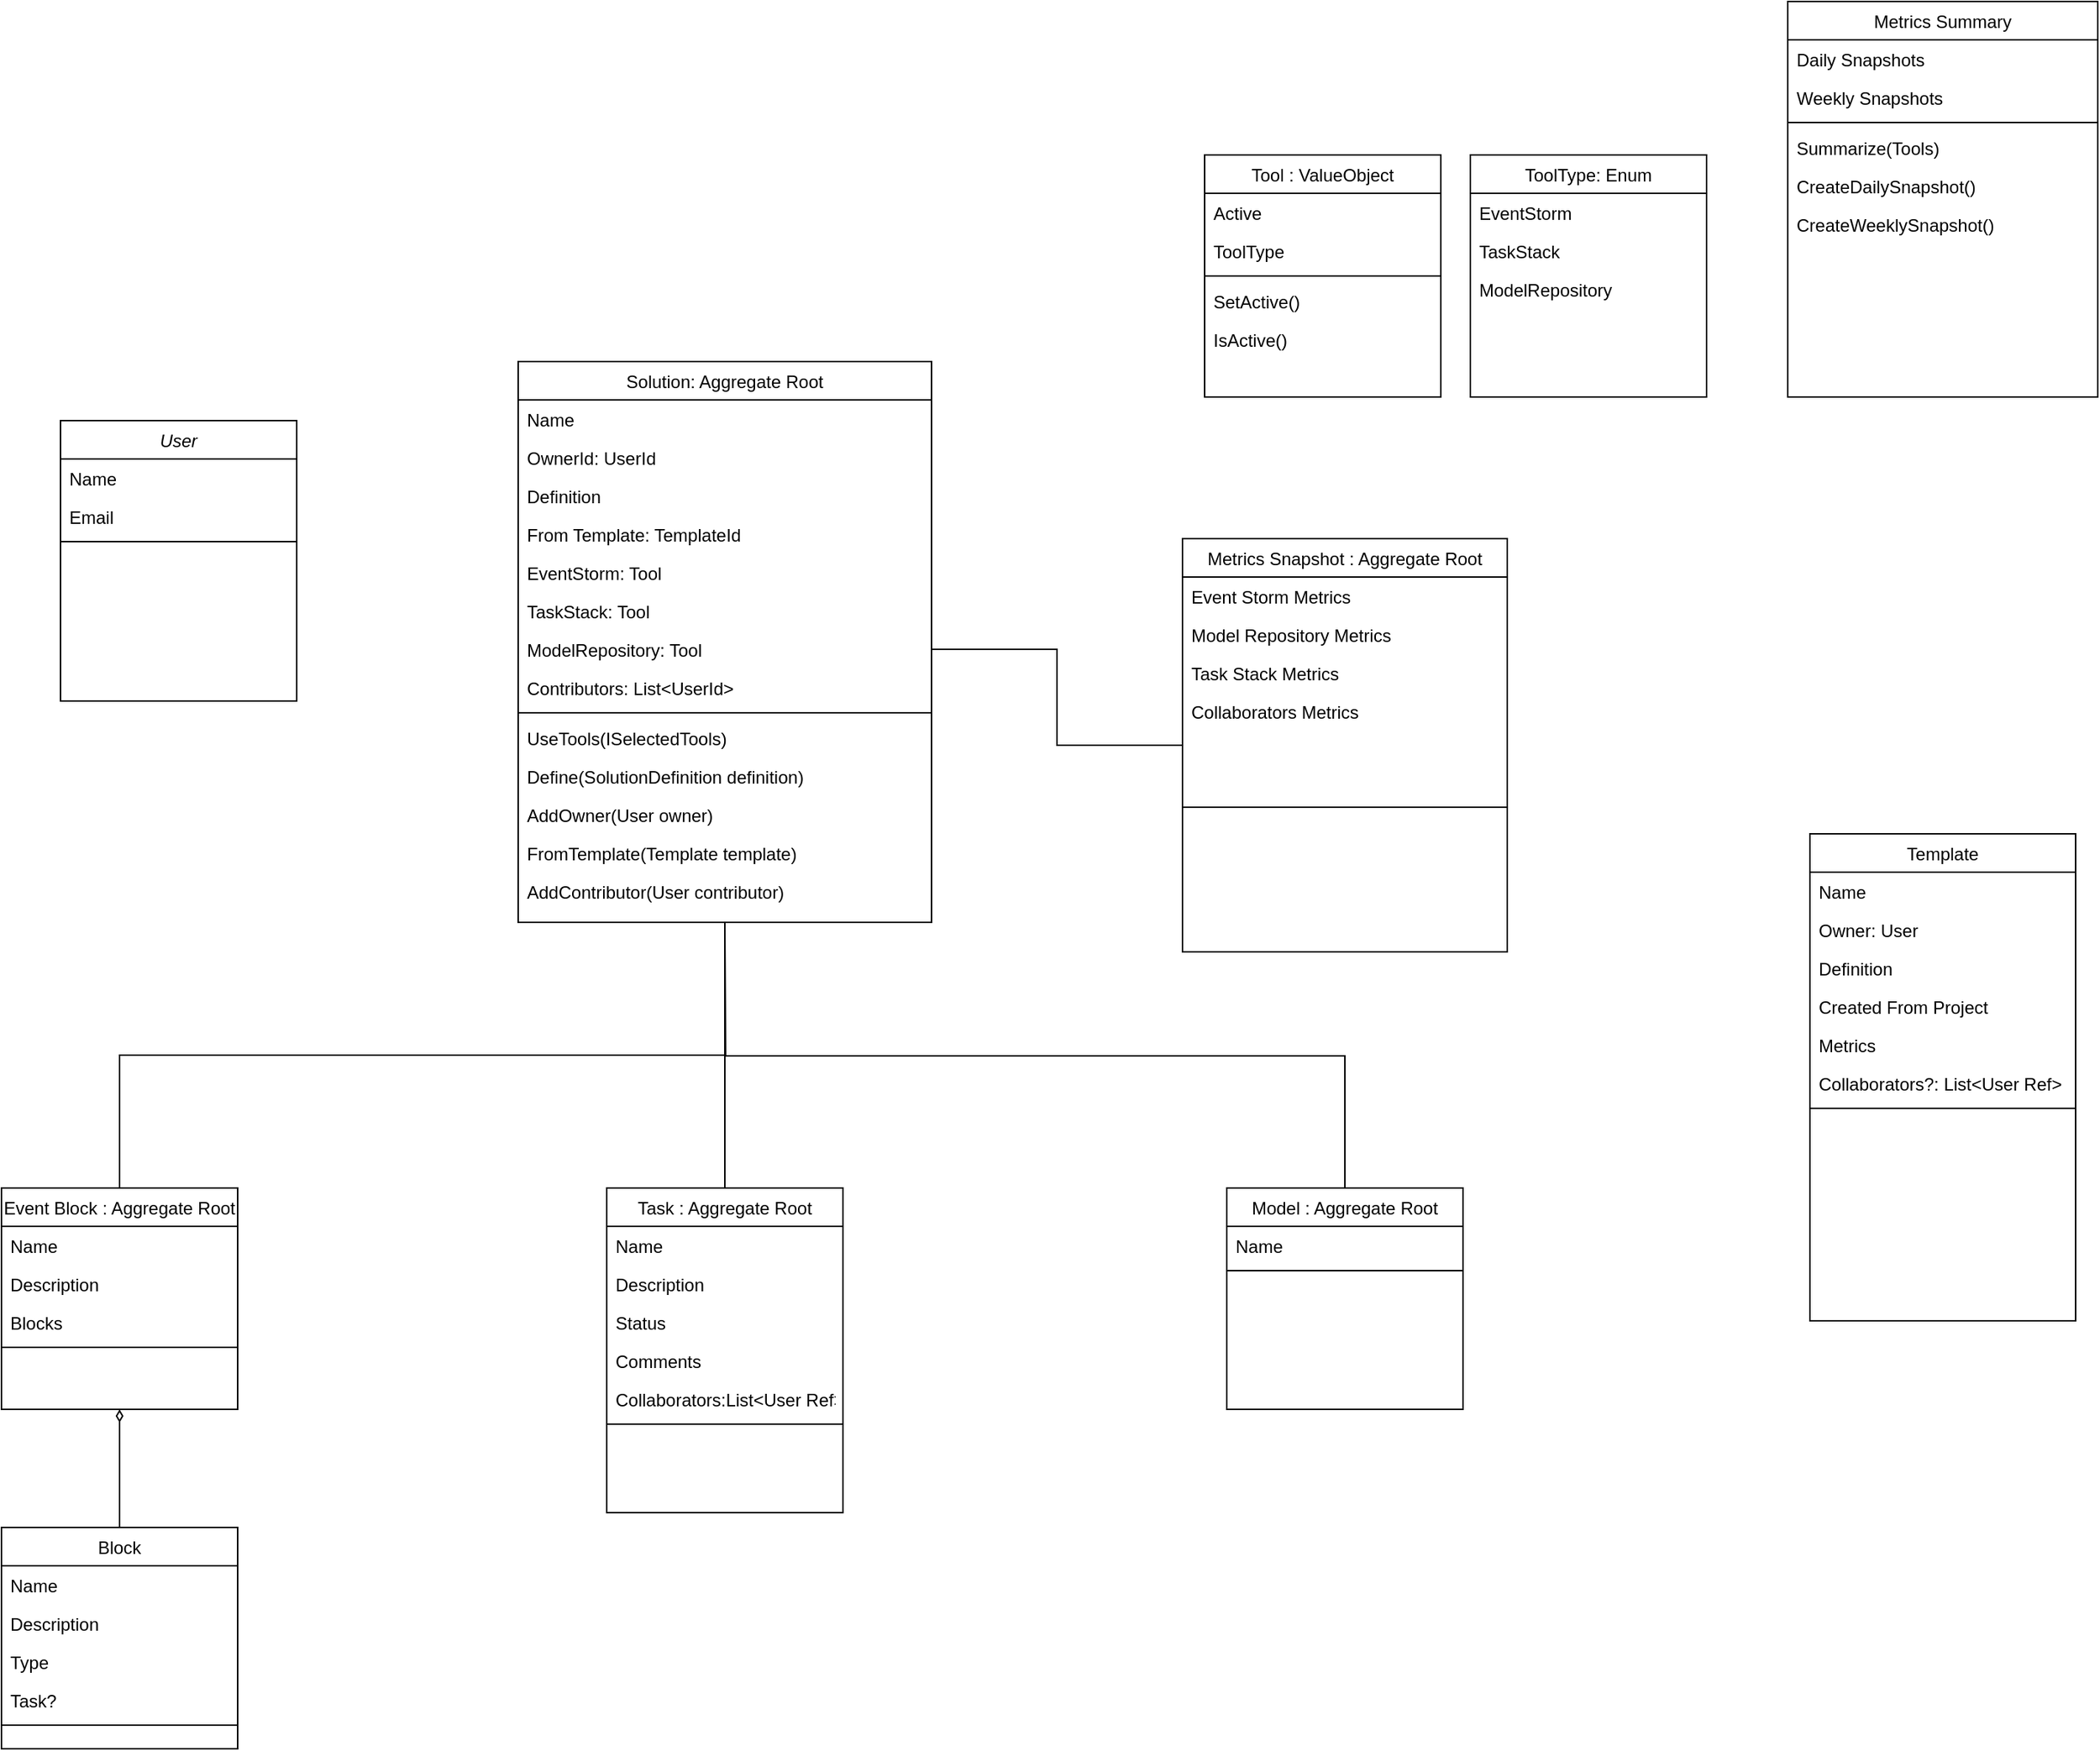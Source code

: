 <mxfile version="14.7.6" type="device"><diagram id="C5RBs43oDa-KdzZeNtuy" name="Page-1"><mxGraphModel dx="1355" dy="1947" grid="1" gridSize="10" guides="1" tooltips="1" connect="1" arrows="1" fold="1" page="1" pageScale="1" pageWidth="827" pageHeight="1169" math="0" shadow="0"><root><mxCell id="WIyWlLk6GJQsqaUBKTNV-0"/><mxCell id="WIyWlLk6GJQsqaUBKTNV-1" parent="WIyWlLk6GJQsqaUBKTNV-0"/><mxCell id="zkfFHV4jXpPFQw0GAbJ--0" value="User" style="swimlane;fontStyle=2;align=center;verticalAlign=top;childLayout=stackLayout;horizontal=1;startSize=26;horizontalStack=0;resizeParent=1;resizeLast=0;collapsible=1;marginBottom=0;rounded=0;shadow=0;strokeWidth=1;" parent="WIyWlLk6GJQsqaUBKTNV-1" vertex="1"><mxGeometry x="140" y="120" width="160" height="190" as="geometry"><mxRectangle x="230" y="140" width="160" height="26" as="alternateBounds"/></mxGeometry></mxCell><mxCell id="zkfFHV4jXpPFQw0GAbJ--1" value="Name&#10;" style="text;align=left;verticalAlign=top;spacingLeft=4;spacingRight=4;overflow=hidden;rotatable=0;points=[[0,0.5],[1,0.5]];portConstraint=eastwest;" parent="zkfFHV4jXpPFQw0GAbJ--0" vertex="1"><mxGeometry y="26" width="160" height="26" as="geometry"/></mxCell><mxCell id="_oBSkmkZgD7_BQY4mkxB-30" value="Email" style="text;align=left;verticalAlign=top;spacingLeft=4;spacingRight=4;overflow=hidden;rotatable=0;points=[[0,0.5],[1,0.5]];portConstraint=eastwest;" vertex="1" parent="zkfFHV4jXpPFQw0GAbJ--0"><mxGeometry y="52" width="160" height="26" as="geometry"/></mxCell><mxCell id="zkfFHV4jXpPFQw0GAbJ--4" value="" style="line;html=1;strokeWidth=1;align=left;verticalAlign=middle;spacingTop=-1;spacingLeft=3;spacingRight=3;rotatable=0;labelPosition=right;points=[];portConstraint=eastwest;" parent="zkfFHV4jXpPFQw0GAbJ--0" vertex="1"><mxGeometry y="78" width="160" height="8" as="geometry"/></mxCell><mxCell id="zkfFHV4jXpPFQw0GAbJ--17" value="Solution: Aggregate Root" style="swimlane;fontStyle=0;align=center;verticalAlign=top;childLayout=stackLayout;horizontal=1;startSize=26;horizontalStack=0;resizeParent=1;resizeLast=0;collapsible=1;marginBottom=0;rounded=0;shadow=0;strokeWidth=1;" parent="WIyWlLk6GJQsqaUBKTNV-1" vertex="1"><mxGeometry x="450" y="80" width="280" height="380" as="geometry"><mxRectangle x="550" y="140" width="160" height="26" as="alternateBounds"/></mxGeometry></mxCell><mxCell id="zkfFHV4jXpPFQw0GAbJ--18" value="Name" style="text;align=left;verticalAlign=top;spacingLeft=4;spacingRight=4;overflow=hidden;rotatable=0;points=[[0,0.5],[1,0.5]];portConstraint=eastwest;" parent="zkfFHV4jXpPFQw0GAbJ--17" vertex="1"><mxGeometry y="26" width="280" height="26" as="geometry"/></mxCell><mxCell id="H9CVt3TrBRhZi2JDObJN-98" value="OwnerId: UserId" style="text;align=left;verticalAlign=top;spacingLeft=4;spacingRight=4;overflow=hidden;rotatable=0;points=[[0,0.5],[1,0.5]];portConstraint=eastwest;" parent="zkfFHV4jXpPFQw0GAbJ--17" vertex="1"><mxGeometry y="52" width="280" height="26" as="geometry"/></mxCell><mxCell id="H9CVt3TrBRhZi2JDObJN-34" value="Definition" style="text;align=left;verticalAlign=top;spacingLeft=4;spacingRight=4;overflow=hidden;rotatable=0;points=[[0,0.5],[1,0.5]];portConstraint=eastwest;rounded=0;shadow=0;html=0;" parent="zkfFHV4jXpPFQw0GAbJ--17" vertex="1"><mxGeometry y="78" width="280" height="26" as="geometry"/></mxCell><mxCell id="H9CVt3TrBRhZi2JDObJN-36" value="From Template: TemplateId" style="text;align=left;verticalAlign=top;spacingLeft=4;spacingRight=4;overflow=hidden;rotatable=0;points=[[0,0.5],[1,0.5]];portConstraint=eastwest;rounded=0;shadow=0;html=0;" parent="zkfFHV4jXpPFQw0GAbJ--17" vertex="1"><mxGeometry y="104" width="280" height="26" as="geometry"/></mxCell><mxCell id="_oBSkmkZgD7_BQY4mkxB-21" value="EventStorm: Tool" style="text;align=left;verticalAlign=top;spacingLeft=4;spacingRight=4;overflow=hidden;rotatable=0;points=[[0,0.5],[1,0.5]];portConstraint=eastwest;rounded=0;shadow=0;html=0;" vertex="1" parent="zkfFHV4jXpPFQw0GAbJ--17"><mxGeometry y="130" width="280" height="26" as="geometry"/></mxCell><mxCell id="_oBSkmkZgD7_BQY4mkxB-22" value="TaskStack: Tool" style="text;align=left;verticalAlign=top;spacingLeft=4;spacingRight=4;overflow=hidden;rotatable=0;points=[[0,0.5],[1,0.5]];portConstraint=eastwest;rounded=0;shadow=0;html=0;" vertex="1" parent="zkfFHV4jXpPFQw0GAbJ--17"><mxGeometry y="156" width="280" height="26" as="geometry"/></mxCell><mxCell id="_oBSkmkZgD7_BQY4mkxB-23" value="ModelRepository: Tool" style="text;align=left;verticalAlign=top;spacingLeft=4;spacingRight=4;overflow=hidden;rotatable=0;points=[[0,0.5],[1,0.5]];portConstraint=eastwest;rounded=0;shadow=0;html=0;" vertex="1" parent="zkfFHV4jXpPFQw0GAbJ--17"><mxGeometry y="182" width="280" height="26" as="geometry"/></mxCell><mxCell id="H9CVt3TrBRhZi2JDObJN-13" value="Contributors: List&lt;UserId&gt;" style="text;align=left;verticalAlign=top;spacingLeft=4;spacingRight=4;overflow=hidden;rotatable=0;points=[[0,0.5],[1,0.5]];portConstraint=eastwest;rounded=0;shadow=0;html=0;" parent="zkfFHV4jXpPFQw0GAbJ--17" vertex="1"><mxGeometry y="208" width="280" height="26" as="geometry"/></mxCell><mxCell id="zkfFHV4jXpPFQw0GAbJ--23" value="" style="line;html=1;strokeWidth=1;align=left;verticalAlign=middle;spacingTop=-1;spacingLeft=3;spacingRight=3;rotatable=0;labelPosition=right;points=[];portConstraint=eastwest;" parent="zkfFHV4jXpPFQw0GAbJ--17" vertex="1"><mxGeometry y="234" width="280" height="8" as="geometry"/></mxCell><mxCell id="Wm27DO0nO1gk7aqXPfiV-6" value="UseTools(ISelectedTools)" style="text;align=left;verticalAlign=top;spacingLeft=4;spacingRight=4;overflow=hidden;rotatable=0;points=[[0,0.5],[1,0.5]];portConstraint=eastwest;rounded=0;shadow=0;html=0;" parent="zkfFHV4jXpPFQw0GAbJ--17" vertex="1"><mxGeometry y="242" width="280" height="26" as="geometry"/></mxCell><mxCell id="Wm27DO0nO1gk7aqXPfiV-7" value="Define(SolutionDefinition definition)" style="text;align=left;verticalAlign=top;spacingLeft=4;spacingRight=4;overflow=hidden;rotatable=0;points=[[0,0.5],[1,0.5]];portConstraint=eastwest;rounded=0;shadow=0;html=0;" parent="zkfFHV4jXpPFQw0GAbJ--17" vertex="1"><mxGeometry y="268" width="280" height="26" as="geometry"/></mxCell><mxCell id="Wm27DO0nO1gk7aqXPfiV-8" value="AddOwner(User owner)" style="text;align=left;verticalAlign=top;spacingLeft=4;spacingRight=4;overflow=hidden;rotatable=0;points=[[0,0.5],[1,0.5]];portConstraint=eastwest;rounded=0;shadow=0;html=0;" parent="zkfFHV4jXpPFQw0GAbJ--17" vertex="1"><mxGeometry y="294" width="280" height="26" as="geometry"/></mxCell><mxCell id="Wm27DO0nO1gk7aqXPfiV-9" value="FromTemplate(Template template)" style="text;align=left;verticalAlign=top;spacingLeft=4;spacingRight=4;overflow=hidden;rotatable=0;points=[[0,0.5],[1,0.5]];portConstraint=eastwest;rounded=0;shadow=0;html=0;" parent="zkfFHV4jXpPFQw0GAbJ--17" vertex="1"><mxGeometry y="320" width="280" height="26" as="geometry"/></mxCell><mxCell id="Wm27DO0nO1gk7aqXPfiV-10" value="AddContributor(User contributor)" style="text;align=left;verticalAlign=top;spacingLeft=4;spacingRight=4;overflow=hidden;rotatable=0;points=[[0,0.5],[1,0.5]];portConstraint=eastwest;rounded=0;shadow=0;html=0;" parent="zkfFHV4jXpPFQw0GAbJ--17" vertex="1"><mxGeometry y="346" width="280" height="26" as="geometry"/></mxCell><mxCell id="H9CVt3TrBRhZi2JDObJN-30" value="Task : Aggregate Root&#10;" style="swimlane;fontStyle=0;align=center;verticalAlign=top;childLayout=stackLayout;horizontal=1;startSize=26;horizontalStack=0;resizeParent=1;resizeLast=0;collapsible=1;marginBottom=0;rounded=0;shadow=0;strokeWidth=1;" parent="WIyWlLk6GJQsqaUBKTNV-1" vertex="1"><mxGeometry x="510" y="640" width="160" height="220" as="geometry"><mxRectangle x="550" y="140" width="160" height="26" as="alternateBounds"/></mxGeometry></mxCell><mxCell id="H9CVt3TrBRhZi2JDObJN-31" value="Name" style="text;align=left;verticalAlign=top;spacingLeft=4;spacingRight=4;overflow=hidden;rotatable=0;points=[[0,0.5],[1,0.5]];portConstraint=eastwest;rounded=0;shadow=0;html=0;" parent="H9CVt3TrBRhZi2JDObJN-30" vertex="1"><mxGeometry y="26" width="160" height="26" as="geometry"/></mxCell><mxCell id="H9CVt3TrBRhZi2JDObJN-33" value="Description" style="text;align=left;verticalAlign=top;spacingLeft=4;spacingRight=4;overflow=hidden;rotatable=0;points=[[0,0.5],[1,0.5]];portConstraint=eastwest;rounded=0;shadow=0;html=0;" parent="H9CVt3TrBRhZi2JDObJN-30" vertex="1"><mxGeometry y="52" width="160" height="26" as="geometry"/></mxCell><mxCell id="H9CVt3TrBRhZi2JDObJN-100" value="Status" style="text;align=left;verticalAlign=top;spacingLeft=4;spacingRight=4;overflow=hidden;rotatable=0;points=[[0,0.5],[1,0.5]];portConstraint=eastwest;rounded=0;shadow=0;html=0;" parent="H9CVt3TrBRhZi2JDObJN-30" vertex="1"><mxGeometry y="78" width="160" height="26" as="geometry"/></mxCell><mxCell id="H9CVt3TrBRhZi2JDObJN-60" value="Comments" style="text;align=left;verticalAlign=top;spacingLeft=4;spacingRight=4;overflow=hidden;rotatable=0;points=[[0,0.5],[1,0.5]];portConstraint=eastwest;rounded=0;shadow=0;html=0;" parent="H9CVt3TrBRhZi2JDObJN-30" vertex="1"><mxGeometry y="104" width="160" height="26" as="geometry"/></mxCell><mxCell id="H9CVt3TrBRhZi2JDObJN-41" value="Collaborators:List&lt;User Ref&gt;" style="text;align=left;verticalAlign=top;spacingLeft=4;spacingRight=4;overflow=hidden;rotatable=0;points=[[0,0.5],[1,0.5]];portConstraint=eastwest;rounded=0;shadow=0;html=0;" parent="H9CVt3TrBRhZi2JDObJN-30" vertex="1"><mxGeometry y="130" width="160" height="26" as="geometry"/></mxCell><mxCell id="H9CVt3TrBRhZi2JDObJN-32" value="" style="line;html=1;strokeWidth=1;align=left;verticalAlign=middle;spacingTop=-1;spacingLeft=3;spacingRight=3;rotatable=0;labelPosition=right;points=[];portConstraint=eastwest;" parent="H9CVt3TrBRhZi2JDObJN-30" vertex="1"><mxGeometry y="156" width="160" height="8" as="geometry"/></mxCell><mxCell id="H9CVt3TrBRhZi2JDObJN-37" value="Event Block : Aggregate Root" style="swimlane;fontStyle=0;align=center;verticalAlign=top;childLayout=stackLayout;horizontal=1;startSize=26;horizontalStack=0;resizeParent=1;resizeLast=0;collapsible=1;marginBottom=0;rounded=0;shadow=0;strokeWidth=1;" parent="WIyWlLk6GJQsqaUBKTNV-1" vertex="1"><mxGeometry x="100" y="640" width="160" height="150" as="geometry"><mxRectangle x="550" y="140" width="160" height="26" as="alternateBounds"/></mxGeometry></mxCell><mxCell id="H9CVt3TrBRhZi2JDObJN-38" value="Name" style="text;align=left;verticalAlign=top;spacingLeft=4;spacingRight=4;overflow=hidden;rotatable=0;points=[[0,0.5],[1,0.5]];portConstraint=eastwest;rounded=0;shadow=0;html=0;" parent="H9CVt3TrBRhZi2JDObJN-37" vertex="1"><mxGeometry y="26" width="160" height="26" as="geometry"/></mxCell><mxCell id="H9CVt3TrBRhZi2JDObJN-39" value="Description" style="text;align=left;verticalAlign=top;spacingLeft=4;spacingRight=4;overflow=hidden;rotatable=0;points=[[0,0.5],[1,0.5]];portConstraint=eastwest;rounded=0;shadow=0;html=0;" parent="H9CVt3TrBRhZi2JDObJN-37" vertex="1"><mxGeometry y="52" width="160" height="26" as="geometry"/></mxCell><mxCell id="H9CVt3TrBRhZi2JDObJN-43" value="Blocks" style="text;align=left;verticalAlign=top;spacingLeft=4;spacingRight=4;overflow=hidden;rotatable=0;points=[[0,0.5],[1,0.5]];portConstraint=eastwest;rounded=0;shadow=0;html=0;" parent="H9CVt3TrBRhZi2JDObJN-37" vertex="1"><mxGeometry y="78" width="160" height="26" as="geometry"/></mxCell><mxCell id="H9CVt3TrBRhZi2JDObJN-40" value="" style="line;html=1;strokeWidth=1;align=left;verticalAlign=middle;spacingTop=-1;spacingLeft=3;spacingRight=3;rotatable=0;labelPosition=right;points=[];portConstraint=eastwest;" parent="H9CVt3TrBRhZi2JDObJN-37" vertex="1"><mxGeometry y="104" width="160" height="8" as="geometry"/></mxCell><mxCell id="H9CVt3TrBRhZi2JDObJN-50" value="Block" style="swimlane;fontStyle=0;align=center;verticalAlign=top;childLayout=stackLayout;horizontal=1;startSize=26;horizontalStack=0;resizeParent=1;resizeLast=0;collapsible=1;marginBottom=0;rounded=0;shadow=0;strokeWidth=1;" parent="WIyWlLk6GJQsqaUBKTNV-1" vertex="1"><mxGeometry x="100" y="870" width="160" height="150" as="geometry"><mxRectangle x="550" y="140" width="160" height="26" as="alternateBounds"/></mxGeometry></mxCell><mxCell id="H9CVt3TrBRhZi2JDObJN-51" value="Name" style="text;align=left;verticalAlign=top;spacingLeft=4;spacingRight=4;overflow=hidden;rotatable=0;points=[[0,0.5],[1,0.5]];portConstraint=eastwest;rounded=0;shadow=0;html=0;" parent="H9CVt3TrBRhZi2JDObJN-50" vertex="1"><mxGeometry y="26" width="160" height="26" as="geometry"/></mxCell><mxCell id="H9CVt3TrBRhZi2JDObJN-52" value="Description" style="text;align=left;verticalAlign=top;spacingLeft=4;spacingRight=4;overflow=hidden;rotatable=0;points=[[0,0.5],[1,0.5]];portConstraint=eastwest;rounded=0;shadow=0;html=0;" parent="H9CVt3TrBRhZi2JDObJN-50" vertex="1"><mxGeometry y="52" width="160" height="26" as="geometry"/></mxCell><mxCell id="H9CVt3TrBRhZi2JDObJN-53" value="Type" style="text;align=left;verticalAlign=top;spacingLeft=4;spacingRight=4;overflow=hidden;rotatable=0;points=[[0,0.5],[1,0.5]];portConstraint=eastwest;rounded=0;shadow=0;html=0;" parent="H9CVt3TrBRhZi2JDObJN-50" vertex="1"><mxGeometry y="78" width="160" height="26" as="geometry"/></mxCell><mxCell id="H9CVt3TrBRhZi2JDObJN-56" value="Task?" style="text;align=left;verticalAlign=top;spacingLeft=4;spacingRight=4;overflow=hidden;rotatable=0;points=[[0,0.5],[1,0.5]];portConstraint=eastwest;rounded=0;shadow=0;html=0;" parent="H9CVt3TrBRhZi2JDObJN-50" vertex="1"><mxGeometry y="104" width="160" height="26" as="geometry"/></mxCell><mxCell id="H9CVt3TrBRhZi2JDObJN-54" value="" style="line;html=1;strokeWidth=1;align=left;verticalAlign=middle;spacingTop=-1;spacingLeft=3;spacingRight=3;rotatable=0;labelPosition=right;points=[];portConstraint=eastwest;" parent="H9CVt3TrBRhZi2JDObJN-50" vertex="1"><mxGeometry y="130" width="160" height="8" as="geometry"/></mxCell><mxCell id="H9CVt3TrBRhZi2JDObJN-57" value="Metrics Snapshot : Aggregate Root" style="swimlane;fontStyle=0;align=center;verticalAlign=top;childLayout=stackLayout;horizontal=1;startSize=26;horizontalStack=0;resizeParent=1;resizeLast=0;collapsible=1;marginBottom=0;rounded=0;shadow=0;strokeWidth=1;" parent="WIyWlLk6GJQsqaUBKTNV-1" vertex="1"><mxGeometry x="900" y="200" width="220" height="280" as="geometry"><mxRectangle x="550" y="140" width="160" height="26" as="alternateBounds"/></mxGeometry></mxCell><mxCell id="Wm27DO0nO1gk7aqXPfiV-38" value="Event Storm Metrics" style="text;align=left;verticalAlign=top;spacingLeft=4;spacingRight=4;overflow=hidden;rotatable=0;points=[[0,0.5],[1,0.5]];portConstraint=eastwest;rounded=0;shadow=0;html=0;" parent="H9CVt3TrBRhZi2JDObJN-57" vertex="1"><mxGeometry y="26" width="220" height="26" as="geometry"/></mxCell><mxCell id="Wm27DO0nO1gk7aqXPfiV-39" value="Model Repository Metrics" style="text;align=left;verticalAlign=top;spacingLeft=4;spacingRight=4;overflow=hidden;rotatable=0;points=[[0,0.5],[1,0.5]];portConstraint=eastwest;rounded=0;shadow=0;html=0;" parent="H9CVt3TrBRhZi2JDObJN-57" vertex="1"><mxGeometry y="52" width="220" height="26" as="geometry"/></mxCell><mxCell id="Wm27DO0nO1gk7aqXPfiV-40" value="Task Stack Metrics" style="text;align=left;verticalAlign=top;spacingLeft=4;spacingRight=4;overflow=hidden;rotatable=0;points=[[0,0.5],[1,0.5]];portConstraint=eastwest;rounded=0;shadow=0;html=0;" parent="H9CVt3TrBRhZi2JDObJN-57" vertex="1"><mxGeometry y="78" width="220" height="26" as="geometry"/></mxCell><mxCell id="Wm27DO0nO1gk7aqXPfiV-67" value="Collaborators Metrics" style="text;align=left;verticalAlign=top;spacingLeft=4;spacingRight=4;overflow=hidden;rotatable=0;points=[[0,0.5],[1,0.5]];portConstraint=eastwest;rounded=0;shadow=0;html=0;" parent="H9CVt3TrBRhZi2JDObJN-57" vertex="1"><mxGeometry y="104" width="220" height="26" as="geometry"/></mxCell><mxCell id="H9CVt3TrBRhZi2JDObJN-59" value="" style="line;html=1;strokeWidth=1;align=left;verticalAlign=middle;spacingTop=-1;spacingLeft=3;spacingRight=3;rotatable=0;labelPosition=right;points=[];portConstraint=eastwest;" parent="H9CVt3TrBRhZi2JDObJN-57" vertex="1"><mxGeometry y="130" width="220" height="104" as="geometry"/></mxCell><mxCell id="H9CVt3TrBRhZi2JDObJN-85" value="Template" style="swimlane;fontStyle=0;align=center;verticalAlign=top;childLayout=stackLayout;horizontal=1;startSize=26;horizontalStack=0;resizeParent=1;resizeLast=0;collapsible=1;marginBottom=0;rounded=0;shadow=0;strokeWidth=1;" parent="WIyWlLk6GJQsqaUBKTNV-1" vertex="1"><mxGeometry x="1325" y="400" width="180" height="330" as="geometry"><mxRectangle x="550" y="140" width="160" height="26" as="alternateBounds"/></mxGeometry></mxCell><mxCell id="H9CVt3TrBRhZi2JDObJN-86" value="Name" style="text;align=left;verticalAlign=top;spacingLeft=4;spacingRight=4;overflow=hidden;rotatable=0;points=[[0,0.5],[1,0.5]];portConstraint=eastwest;" parent="H9CVt3TrBRhZi2JDObJN-85" vertex="1"><mxGeometry y="26" width="180" height="26" as="geometry"/></mxCell><mxCell id="H9CVt3TrBRhZi2JDObJN-99" value="Owner: User" style="text;align=left;verticalAlign=top;spacingLeft=4;spacingRight=4;overflow=hidden;rotatable=0;points=[[0,0.5],[1,0.5]];portConstraint=eastwest;" parent="H9CVt3TrBRhZi2JDObJN-85" vertex="1"><mxGeometry y="52" width="180" height="26" as="geometry"/></mxCell><mxCell id="H9CVt3TrBRhZi2JDObJN-88" value="Definition" style="text;align=left;verticalAlign=top;spacingLeft=4;spacingRight=4;overflow=hidden;rotatable=0;points=[[0,0.5],[1,0.5]];portConstraint=eastwest;rounded=0;shadow=0;html=0;" parent="H9CVt3TrBRhZi2JDObJN-85" vertex="1"><mxGeometry y="78" width="180" height="26" as="geometry"/></mxCell><mxCell id="H9CVt3TrBRhZi2JDObJN-97" value="Created From Project" style="text;align=left;verticalAlign=top;spacingLeft=4;spacingRight=4;overflow=hidden;rotatable=0;points=[[0,0.5],[1,0.5]];portConstraint=eastwest;rounded=0;shadow=0;html=0;" parent="H9CVt3TrBRhZi2JDObJN-85" vertex="1"><mxGeometry y="104" width="180" height="26" as="geometry"/></mxCell><mxCell id="H9CVt3TrBRhZi2JDObJN-94" value="Metrics" style="text;align=left;verticalAlign=top;spacingLeft=4;spacingRight=4;overflow=hidden;rotatable=0;points=[[0,0.5],[1,0.5]];portConstraint=eastwest;rounded=0;shadow=0;html=0;" parent="H9CVt3TrBRhZi2JDObJN-85" vertex="1"><mxGeometry y="130" width="180" height="26" as="geometry"/></mxCell><mxCell id="H9CVt3TrBRhZi2JDObJN-95" value="Collaborators?: List&lt;User Ref&gt;" style="text;align=left;verticalAlign=top;spacingLeft=4;spacingRight=4;overflow=hidden;rotatable=0;points=[[0,0.5],[1,0.5]];portConstraint=eastwest;rounded=0;shadow=0;html=0;" parent="H9CVt3TrBRhZi2JDObJN-85" vertex="1"><mxGeometry y="156" width="180" height="26" as="geometry"/></mxCell><mxCell id="H9CVt3TrBRhZi2JDObJN-96" value="" style="line;html=1;strokeWidth=1;align=left;verticalAlign=middle;spacingTop=-1;spacingLeft=3;spacingRight=3;rotatable=0;labelPosition=right;points=[];portConstraint=eastwest;" parent="H9CVt3TrBRhZi2JDObJN-85" vertex="1"><mxGeometry y="182" width="180" height="8" as="geometry"/></mxCell><mxCell id="Wm27DO0nO1gk7aqXPfiV-21" style="edgeStyle=orthogonalEdgeStyle;rounded=0;orthogonalLoop=1;jettySize=auto;html=1;endArrow=blockThin;endFill=1;entryX=0;entryY=0.5;entryDx=0;entryDy=0;" parent="WIyWlLk6GJQsqaUBKTNV-1" target="H9CVt3TrBRhZi2JDObJN-23" edge="1"><mxGeometry relative="1" as="geometry"><mxPoint x="1060" y="139" as="sourcePoint"/></mxGeometry></mxCell><mxCell id="Wm27DO0nO1gk7aqXPfiV-28" value="Metrics Summary" style="swimlane;fontStyle=0;align=center;verticalAlign=top;childLayout=stackLayout;horizontal=1;startSize=26;horizontalStack=0;resizeParent=1;resizeLast=0;collapsible=1;marginBottom=0;rounded=0;shadow=0;strokeWidth=1;" parent="WIyWlLk6GJQsqaUBKTNV-1" vertex="1"><mxGeometry x="1310" y="-164" width="210" height="268" as="geometry"><mxRectangle x="550" y="140" width="160" height="26" as="alternateBounds"/></mxGeometry></mxCell><mxCell id="Wm27DO0nO1gk7aqXPfiV-46" value="Daily Snapshots" style="text;align=left;verticalAlign=top;spacingLeft=4;spacingRight=4;overflow=hidden;rotatable=0;points=[[0,0.5],[1,0.5]];portConstraint=eastwest;rounded=0;shadow=0;html=0;" parent="Wm27DO0nO1gk7aqXPfiV-28" vertex="1"><mxGeometry y="26" width="210" height="26" as="geometry"/></mxCell><mxCell id="Wm27DO0nO1gk7aqXPfiV-57" value="Weekly Snapshots" style="text;align=left;verticalAlign=top;spacingLeft=4;spacingRight=4;overflow=hidden;rotatable=0;points=[[0,0.5],[1,0.5]];portConstraint=eastwest;rounded=0;shadow=0;html=0;" parent="Wm27DO0nO1gk7aqXPfiV-28" vertex="1"><mxGeometry y="52" width="210" height="26" as="geometry"/></mxCell><mxCell id="Wm27DO0nO1gk7aqXPfiV-35" value="" style="line;html=1;strokeWidth=1;align=left;verticalAlign=middle;spacingTop=-1;spacingLeft=3;spacingRight=3;rotatable=0;labelPosition=right;points=[];portConstraint=eastwest;" parent="Wm27DO0nO1gk7aqXPfiV-28" vertex="1"><mxGeometry y="78" width="210" height="8" as="geometry"/></mxCell><mxCell id="Wm27DO0nO1gk7aqXPfiV-41" value="Summarize(Tools)" style="text;align=left;verticalAlign=top;spacingLeft=4;spacingRight=4;overflow=hidden;rotatable=0;points=[[0,0.5],[1,0.5]];portConstraint=eastwest;rounded=0;shadow=0;html=0;" parent="Wm27DO0nO1gk7aqXPfiV-28" vertex="1"><mxGeometry y="86" width="210" height="26" as="geometry"/></mxCell><mxCell id="Wm27DO0nO1gk7aqXPfiV-58" value="CreateDailySnapshot()" style="text;align=left;verticalAlign=top;spacingLeft=4;spacingRight=4;overflow=hidden;rotatable=0;points=[[0,0.5],[1,0.5]];portConstraint=eastwest;rounded=0;shadow=0;html=0;" parent="Wm27DO0nO1gk7aqXPfiV-28" vertex="1"><mxGeometry y="112" width="210" height="26" as="geometry"/></mxCell><mxCell id="Wm27DO0nO1gk7aqXPfiV-45" value="CreateWeeklySnapshot()" style="text;align=left;verticalAlign=top;spacingLeft=4;spacingRight=4;overflow=hidden;rotatable=0;points=[[0,0.5],[1,0.5]];portConstraint=eastwest;rounded=0;shadow=0;html=0;" parent="Wm27DO0nO1gk7aqXPfiV-28" vertex="1"><mxGeometry y="138" width="210" height="26" as="geometry"/></mxCell><mxCell id="Wm27DO0nO1gk7aqXPfiV-47" style="edgeStyle=orthogonalEdgeStyle;rounded=0;orthogonalLoop=1;jettySize=auto;html=1;endArrow=none;endFill=0;entryX=1;entryY=0.5;entryDx=0;entryDy=0;exitX=0;exitY=0.5;exitDx=0;exitDy=0;" parent="WIyWlLk6GJQsqaUBKTNV-1" source="H9CVt3TrBRhZi2JDObJN-57" target="_oBSkmkZgD7_BQY4mkxB-23" edge="1"><mxGeometry relative="1" as="geometry"><mxPoint x="1020" y="-122" as="sourcePoint"/><mxPoint x="910" y="-81" as="targetPoint"/></mxGeometry></mxCell><mxCell id="Wm27DO0nO1gk7aqXPfiV-61" value="Model : Aggregate Root" style="swimlane;fontStyle=0;align=center;verticalAlign=top;childLayout=stackLayout;horizontal=1;startSize=26;horizontalStack=0;resizeParent=1;resizeLast=0;collapsible=1;marginBottom=0;rounded=0;shadow=0;strokeWidth=1;" parent="WIyWlLk6GJQsqaUBKTNV-1" vertex="1"><mxGeometry x="930" y="640" width="160" height="150" as="geometry"><mxRectangle x="550" y="140" width="160" height="26" as="alternateBounds"/></mxGeometry></mxCell><mxCell id="Wm27DO0nO1gk7aqXPfiV-62" value="Name" style="text;align=left;verticalAlign=top;spacingLeft=4;spacingRight=4;overflow=hidden;rotatable=0;points=[[0,0.5],[1,0.5]];portConstraint=eastwest;rounded=0;shadow=0;html=0;" parent="Wm27DO0nO1gk7aqXPfiV-61" vertex="1"><mxGeometry y="26" width="160" height="26" as="geometry"/></mxCell><mxCell id="Wm27DO0nO1gk7aqXPfiV-66" value="" style="line;html=1;strokeWidth=1;align=left;verticalAlign=middle;spacingTop=-1;spacingLeft=3;spacingRight=3;rotatable=0;labelPosition=right;points=[];portConstraint=eastwest;" parent="Wm27DO0nO1gk7aqXPfiV-61" vertex="1"><mxGeometry y="52" width="160" height="8" as="geometry"/></mxCell><mxCell id="_oBSkmkZgD7_BQY4mkxB-0" value="Tool : ValueObject" style="swimlane;fontStyle=0;align=center;verticalAlign=top;childLayout=stackLayout;horizontal=1;startSize=26;horizontalStack=0;resizeParent=1;resizeLast=0;collapsible=1;marginBottom=0;rounded=0;shadow=0;strokeWidth=1;" vertex="1" parent="WIyWlLk6GJQsqaUBKTNV-1"><mxGeometry x="915" y="-60" width="160" height="164" as="geometry"><mxRectangle x="550" y="140" width="160" height="26" as="alternateBounds"/></mxGeometry></mxCell><mxCell id="_oBSkmkZgD7_BQY4mkxB-1" value="Active" style="text;align=left;verticalAlign=top;spacingLeft=4;spacingRight=4;overflow=hidden;rotatable=0;points=[[0,0.5],[1,0.5]];portConstraint=eastwest;rounded=0;shadow=0;html=0;" vertex="1" parent="_oBSkmkZgD7_BQY4mkxB-0"><mxGeometry y="26" width="160" height="26" as="geometry"/></mxCell><mxCell id="_oBSkmkZgD7_BQY4mkxB-2" value="ToolType" style="text;align=left;verticalAlign=top;spacingLeft=4;spacingRight=4;overflow=hidden;rotatable=0;points=[[0,0.5],[1,0.5]];portConstraint=eastwest;rounded=0;shadow=0;html=0;" vertex="1" parent="_oBSkmkZgD7_BQY4mkxB-0"><mxGeometry y="52" width="160" height="26" as="geometry"/></mxCell><mxCell id="_oBSkmkZgD7_BQY4mkxB-4" value="" style="line;html=1;strokeWidth=1;align=left;verticalAlign=middle;spacingTop=-1;spacingLeft=3;spacingRight=3;rotatable=0;labelPosition=right;points=[];portConstraint=eastwest;" vertex="1" parent="_oBSkmkZgD7_BQY4mkxB-0"><mxGeometry y="78" width="160" height="8" as="geometry"/></mxCell><mxCell id="_oBSkmkZgD7_BQY4mkxB-5" value="SetActive()" style="text;align=left;verticalAlign=top;spacingLeft=4;spacingRight=4;overflow=hidden;rotatable=0;points=[[0,0.5],[1,0.5]];portConstraint=eastwest;rounded=0;shadow=0;html=0;" vertex="1" parent="_oBSkmkZgD7_BQY4mkxB-0"><mxGeometry y="86" width="160" height="26" as="geometry"/></mxCell><mxCell id="_oBSkmkZgD7_BQY4mkxB-6" value="IsActive()" style="text;align=left;verticalAlign=top;spacingLeft=4;spacingRight=4;overflow=hidden;rotatable=0;points=[[0,0.5],[1,0.5]];portConstraint=eastwest;rounded=0;shadow=0;html=0;" vertex="1" parent="_oBSkmkZgD7_BQY4mkxB-0"><mxGeometry y="112" width="160" height="26" as="geometry"/></mxCell><mxCell id="_oBSkmkZgD7_BQY4mkxB-14" value="ToolType: Enum" style="swimlane;fontStyle=0;align=center;verticalAlign=top;childLayout=stackLayout;horizontal=1;startSize=26;horizontalStack=0;resizeParent=1;resizeLast=0;collapsible=1;marginBottom=0;rounded=0;shadow=0;strokeWidth=1;" vertex="1" parent="WIyWlLk6GJQsqaUBKTNV-1"><mxGeometry x="1095" y="-60" width="160" height="164" as="geometry"><mxRectangle x="550" y="140" width="160" height="26" as="alternateBounds"/></mxGeometry></mxCell><mxCell id="_oBSkmkZgD7_BQY4mkxB-15" value="EventStorm" style="text;align=left;verticalAlign=top;spacingLeft=4;spacingRight=4;overflow=hidden;rotatable=0;points=[[0,0.5],[1,0.5]];portConstraint=eastwest;rounded=0;shadow=0;html=0;" vertex="1" parent="_oBSkmkZgD7_BQY4mkxB-14"><mxGeometry y="26" width="160" height="26" as="geometry"/></mxCell><mxCell id="_oBSkmkZgD7_BQY4mkxB-16" value="TaskStack" style="text;align=left;verticalAlign=top;spacingLeft=4;spacingRight=4;overflow=hidden;rotatable=0;points=[[0,0.5],[1,0.5]];portConstraint=eastwest;rounded=0;shadow=0;html=0;" vertex="1" parent="_oBSkmkZgD7_BQY4mkxB-14"><mxGeometry y="52" width="160" height="26" as="geometry"/></mxCell><mxCell id="_oBSkmkZgD7_BQY4mkxB-20" value="ModelRepository" style="text;align=left;verticalAlign=top;spacingLeft=4;spacingRight=4;overflow=hidden;rotatable=0;points=[[0,0.5],[1,0.5]];portConstraint=eastwest;rounded=0;shadow=0;html=0;" vertex="1" parent="_oBSkmkZgD7_BQY4mkxB-14"><mxGeometry y="78" width="160" height="26" as="geometry"/></mxCell><mxCell id="_oBSkmkZgD7_BQY4mkxB-25" style="edgeStyle=orthogonalEdgeStyle;rounded=0;orthogonalLoop=1;jettySize=auto;html=1;endArrow=none;endFill=0;entryX=0.5;entryY=1;entryDx=0;entryDy=0;exitX=0.5;exitY=0;exitDx=0;exitDy=0;" edge="1" parent="WIyWlLk6GJQsqaUBKTNV-1" source="H9CVt3TrBRhZi2JDObJN-30" target="zkfFHV4jXpPFQw0GAbJ--17"><mxGeometry relative="1" as="geometry"><mxPoint x="880" y="628" as="sourcePoint"/><mxPoint x="800" y="663" as="targetPoint"/></mxGeometry></mxCell><mxCell id="_oBSkmkZgD7_BQY4mkxB-26" style="edgeStyle=orthogonalEdgeStyle;rounded=0;orthogonalLoop=1;jettySize=auto;html=1;endArrow=none;endFill=0;entryX=0.5;entryY=1;entryDx=0;entryDy=0;exitX=0.5;exitY=0;exitDx=0;exitDy=0;" edge="1" parent="WIyWlLk6GJQsqaUBKTNV-1" source="H9CVt3TrBRhZi2JDObJN-37" target="zkfFHV4jXpPFQw0GAbJ--17"><mxGeometry relative="1" as="geometry"><mxPoint x="600" y="650" as="sourcePoint"/><mxPoint x="600" y="470" as="targetPoint"/></mxGeometry></mxCell><mxCell id="_oBSkmkZgD7_BQY4mkxB-27" style="edgeStyle=orthogonalEdgeStyle;rounded=0;orthogonalLoop=1;jettySize=auto;html=1;endArrow=none;endFill=0;exitX=0.5;exitY=0;exitDx=0;exitDy=0;" edge="1" parent="WIyWlLk6GJQsqaUBKTNV-1" source="Wm27DO0nO1gk7aqXPfiV-61"><mxGeometry relative="1" as="geometry"><mxPoint x="600" y="650" as="sourcePoint"/><mxPoint x="590" y="460" as="targetPoint"/></mxGeometry></mxCell><mxCell id="_oBSkmkZgD7_BQY4mkxB-29" style="edgeStyle=orthogonalEdgeStyle;rounded=0;orthogonalLoop=1;jettySize=auto;html=1;endArrow=diamondThin;endFill=0;exitX=0.5;exitY=0;exitDx=0;exitDy=0;" edge="1" parent="WIyWlLk6GJQsqaUBKTNV-1" source="H9CVt3TrBRhZi2JDObJN-50"><mxGeometry relative="1" as="geometry"><mxPoint x="350" y="832" as="sourcePoint"/><mxPoint x="180" y="790" as="targetPoint"/></mxGeometry></mxCell></root></mxGraphModel></diagram></mxfile>